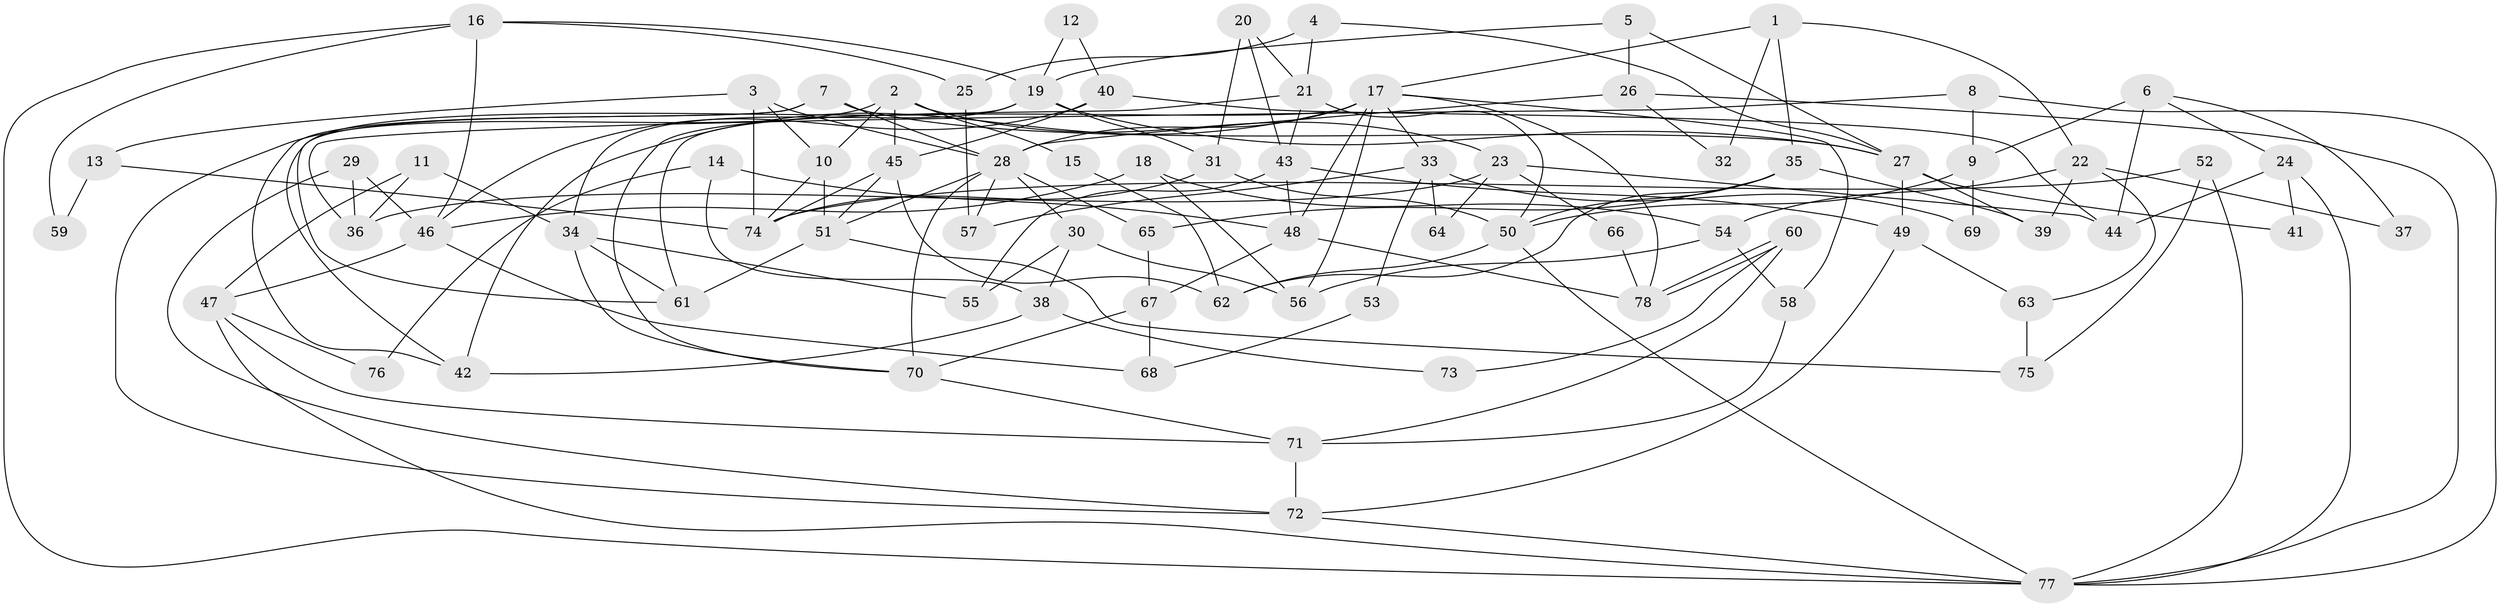 // coarse degree distribution, {6: 0.28125, 11: 0.0625, 7: 0.0625, 3: 0.0625, 4: 0.09375, 2: 0.1875, 8: 0.03125, 5: 0.125, 10: 0.09375}
// Generated by graph-tools (version 1.1) at 2025/50/03/04/25 22:50:53]
// undirected, 78 vertices, 156 edges
graph export_dot {
  node [color=gray90,style=filled];
  1;
  2;
  3;
  4;
  5;
  6;
  7;
  8;
  9;
  10;
  11;
  12;
  13;
  14;
  15;
  16;
  17;
  18;
  19;
  20;
  21;
  22;
  23;
  24;
  25;
  26;
  27;
  28;
  29;
  30;
  31;
  32;
  33;
  34;
  35;
  36;
  37;
  38;
  39;
  40;
  41;
  42;
  43;
  44;
  45;
  46;
  47;
  48;
  49;
  50;
  51;
  52;
  53;
  54;
  55;
  56;
  57;
  58;
  59;
  60;
  61;
  62;
  63;
  64;
  65;
  66;
  67;
  68;
  69;
  70;
  71;
  72;
  73;
  74;
  75;
  76;
  77;
  78;
  1 -- 22;
  1 -- 17;
  1 -- 32;
  1 -- 35;
  2 -- 10;
  2 -- 45;
  2 -- 15;
  2 -- 23;
  2 -- 72;
  3 -- 10;
  3 -- 28;
  3 -- 13;
  3 -- 74;
  4 -- 27;
  4 -- 21;
  4 -- 25;
  5 -- 19;
  5 -- 27;
  5 -- 26;
  6 -- 9;
  6 -- 24;
  6 -- 37;
  6 -- 44;
  7 -- 61;
  7 -- 27;
  7 -- 28;
  7 -- 42;
  8 -- 36;
  8 -- 77;
  8 -- 9;
  9 -- 50;
  9 -- 69;
  10 -- 51;
  10 -- 74;
  11 -- 34;
  11 -- 47;
  11 -- 36;
  12 -- 40;
  12 -- 19;
  13 -- 74;
  13 -- 59;
  14 -- 38;
  14 -- 48;
  14 -- 76;
  15 -- 62;
  16 -- 19;
  16 -- 46;
  16 -- 25;
  16 -- 59;
  16 -- 77;
  17 -- 48;
  17 -- 78;
  17 -- 28;
  17 -- 33;
  17 -- 42;
  17 -- 56;
  17 -- 58;
  17 -- 61;
  18 -- 46;
  18 -- 54;
  18 -- 56;
  19 -- 42;
  19 -- 31;
  19 -- 27;
  19 -- 34;
  20 -- 31;
  20 -- 43;
  20 -- 21;
  21 -- 50;
  21 -- 43;
  21 -- 70;
  22 -- 54;
  22 -- 39;
  22 -- 37;
  22 -- 63;
  23 -- 36;
  23 -- 44;
  23 -- 64;
  23 -- 66;
  24 -- 77;
  24 -- 44;
  24 -- 41;
  25 -- 57;
  26 -- 28;
  26 -- 32;
  26 -- 77;
  27 -- 49;
  27 -- 39;
  27 -- 41;
  28 -- 30;
  28 -- 51;
  28 -- 57;
  28 -- 65;
  28 -- 70;
  29 -- 46;
  29 -- 72;
  29 -- 36;
  30 -- 56;
  30 -- 38;
  30 -- 55;
  31 -- 74;
  31 -- 50;
  33 -- 57;
  33 -- 53;
  33 -- 64;
  33 -- 69;
  34 -- 70;
  34 -- 55;
  34 -- 61;
  35 -- 50;
  35 -- 39;
  35 -- 62;
  35 -- 65;
  38 -- 42;
  38 -- 73;
  40 -- 45;
  40 -- 44;
  40 -- 46;
  43 -- 55;
  43 -- 48;
  43 -- 49;
  45 -- 74;
  45 -- 51;
  45 -- 62;
  46 -- 47;
  46 -- 68;
  47 -- 77;
  47 -- 71;
  47 -- 76;
  48 -- 67;
  48 -- 78;
  49 -- 72;
  49 -- 63;
  50 -- 62;
  50 -- 77;
  51 -- 61;
  51 -- 75;
  52 -- 75;
  52 -- 77;
  52 -- 74;
  53 -- 68;
  54 -- 56;
  54 -- 58;
  58 -- 71;
  60 -- 78;
  60 -- 78;
  60 -- 71;
  60 -- 73;
  63 -- 75;
  65 -- 67;
  66 -- 78;
  67 -- 70;
  67 -- 68;
  70 -- 71;
  71 -- 72;
  72 -- 77;
}
